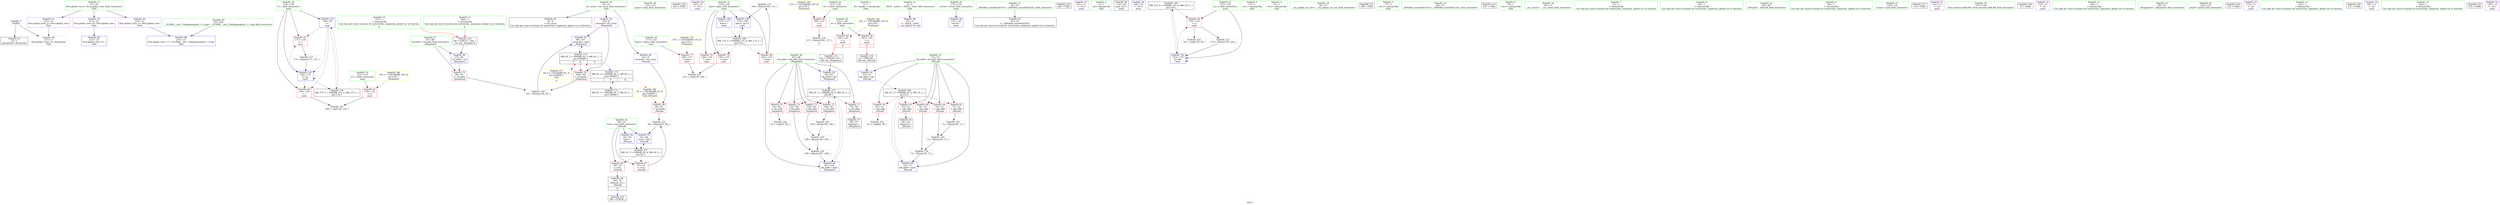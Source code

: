 digraph "SVFG" {
	label="SVFG";

	Node0x559f15d1ec40 [shape=record,color=grey,label="{NodeID: 0\nNullPtr}"];
	Node0x559f15d1ec40 -> Node0x559f15d35b20[style=solid];
	Node0x559f15d1ec40 -> Node0x559f15d39490[style=solid];
	Node0x559f15d480b0 [shape=record,color=yellow,style=double,label="{NodeID: 180\n19V_1 = ENCHI(MR_19V_0)\npts\{122 \}\nFun[main]}"];
	Node0x559f15d480b0 -> Node0x559f15d38ce0[style=dashed];
	Node0x559f15d36230 [shape=record,color=blue,label="{NodeID: 97\n99\<--101\narrayidx\<--add\n_Z6updateii\n}"];
	Node0x559f15d36230 -> Node0x559f15d45fd0[style=dashed];
	Node0x559f15d34370 [shape=record,color=green,label="{NodeID: 14\n169\<--1\n\<--dummyObj\nCan only get source location for instruction, argument, global var or function.|{<s0>9}}"];
	Node0x559f15d34370:s0 -> Node0x559f15d53010[style=solid,color=red];
	Node0x559f15d34fa0 [shape=record,color=green,label="{NodeID: 28\n112\<--113\nmain\<--main_field_insensitive\n}"];
	Node0x559f15d35c20 [shape=record,color=black,label="{NodeID: 42\n9\<--8\n\<--bit_array\nCan only get source location for instruction, argument, global var or function.}"];
	Node0x559f15d539f0 [shape=record,color=black,label="{NodeID: 222\n163 = PHI()\n}"];
	Node0x559f15d37800 [shape=record,color=purple,label="{NodeID: 56\n162\<--15\n\<--.str.2\nmain\n}"];
	Node0x559f15d3dd50 [shape=record,color=grey,label="{NodeID: 153\n194 = Binary(193, 137, )\n}"];
	Node0x559f15d3dd50 -> Node0x559f15d367e0[style=solid];
	Node0x559f15d383f0 [shape=record,color=red,label="{NodeID: 70\n92\<--85\n\<--idx.addr\n_Z6updateii\n}"];
	Node0x559f15d383f0 -> Node0x559f15d3edd0[style=solid];
	Node0x559f15d441d0 [shape=record,color=black,label="{NodeID: 167\nMR_4V_3 = PHI(MR_4V_4, MR_4V_2, )\npts\{55 \}\n}"];
	Node0x559f15d441d0 -> Node0x559f15d38180[style=dashed];
	Node0x559f15d441d0 -> Node0x559f15d38250[style=dashed];
	Node0x559f15d441d0 -> Node0x559f15d39730[style=dashed];
	Node0x559f15d38f50 [shape=record,color=red,label="{NodeID: 84\n185\<--125\n\<--a\nmain\n|{<s0>12}}"];
	Node0x559f15d38f50:s0 -> Node0x559f15d52c50[style=solid,color=red];
	Node0x559f15d1ed30 [shape=record,color=green,label="{NodeID: 1\n7\<--1\n__dso_handle\<--dummyObj\nGlob }"];
	Node0x559f15d36300 [shape=record,color=blue,label="{NodeID: 98\n85\<--108\nidx.addr\<--add1\n_Z6updateii\n}"];
	Node0x559f15d36300 -> Node0x559f15d45ad0[style=dashed];
	Node0x559f15d34400 [shape=record,color=green,label="{NodeID: 15\n4\<--6\n_ZStL8__ioinit\<--_ZStL8__ioinit_field_insensitive\nGlob }"];
	Node0x559f15d34400 -> Node0x559f15d37180[style=solid];
	Node0x559f15d350a0 [shape=record,color=green,label="{NodeID: 29\n115\<--116\nretval\<--retval_field_insensitive\nmain\n}"];
	Node0x559f15d350a0 -> Node0x559f15d363d0[style=solid];
	Node0x559f15d35d20 [shape=record,color=black,label="{NodeID: 43\n34\<--35\n\<--_ZNSt8ios_base4InitD1Ev\nCan only get source location for instruction, argument, global var or function.}"];
	Node0x559f15d53af0 [shape=record,color=black,label="{NodeID: 223\n184 = PHI()\n}"];
	Node0x559f15d378d0 [shape=record,color=purple,label="{NodeID: 57\n187\<--17\n\<--.str.3\nmain\n}"];
	Node0x559f15d3ded0 [shape=record,color=grey,label="{NodeID: 154\n73 = Binary(70, 72, )\n}"];
	Node0x559f15d3ded0 -> Node0x559f15d3d950[style=solid];
	Node0x559f15d384c0 [shape=record,color=red,label="{NodeID: 71\n97\<--85\n\<--idx.addr\n_Z6updateii\n}"];
	Node0x559f15d384c0 -> Node0x559f15d36090[style=solid];
	Node0x559f15d446d0 [shape=record,color=black,label="{NodeID: 168\nMR_17V_3 = PHI(MR_17V_4, MR_17V_2, )\npts\{120 \}\n}"];
	Node0x559f15d446d0 -> Node0x559f15d38a70[style=dashed];
	Node0x559f15d446d0 -> Node0x559f15d38b40[style=dashed];
	Node0x559f15d446d0 -> Node0x559f15d38c10[style=dashed];
	Node0x559f15d446d0 -> Node0x559f15d367e0[style=dashed];
	Node0x559f15d39020 [shape=record,color=red,label="{NodeID: 85\n166\<--127\n\<--b\nmain\n}"];
	Node0x559f15d39020 -> Node0x559f15d3e1d0[style=solid];
	Node0x559f15d2f980 [shape=record,color=green,label="{NodeID: 2\n11\<--1\n.str\<--dummyObj\nGlob }"];
	Node0x559f15d48270 [shape=record,color=yellow,style=double,label="{NodeID: 182\n23V_1 = ENCHI(MR_23V_0)\npts\{126 \}\nFun[main]}"];
	Node0x559f15d48270 -> Node0x559f15d38e80[style=dashed];
	Node0x559f15d48270 -> Node0x559f15d38f50[style=dashed];
	Node0x559f15d363d0 [shape=record,color=blue,label="{NodeID: 99\n115\<--58\nretval\<--\nmain\n}"];
	Node0x559f15d34490 [shape=record,color=green,label="{NodeID: 16\n8\<--10\nbit_array\<--bit_array_field_insensitive\nGlob }"];
	Node0x559f15d34490 -> Node0x559f15d35c20[style=solid];
	Node0x559f15d34490 -> Node0x559f15d37250[style=solid];
	Node0x559f15d34490 -> Node0x559f15d37320[style=solid];
	Node0x559f15d35170 [shape=record,color=green,label="{NodeID: 30\n117\<--118\nkases\<--kases_field_insensitive\nmain\n}"];
	Node0x559f15d35170 -> Node0x559f15d389a0[style=solid];
	Node0x559f15d35e20 [shape=record,color=black,label="{NodeID: 44\n114\<--58\nmain_ret\<--\nmain\n}"];
	Node0x559f15d53bf0 [shape=record,color=black,label="{NodeID: 224\n186 = PHI(50, )\n}"];
	Node0x559f15d379a0 [shape=record,color=purple,label="{NodeID: 58\n190\<--19\n\<--.str.4\nmain\n}"];
	Node0x559f15d3e050 [shape=record,color=grey,label="{NodeID: 155\n72 = Binary(58, 71, )\n}"];
	Node0x559f15d3e050 -> Node0x559f15d3ded0[style=solid];
	Node0x559f15d38590 [shape=record,color=red,label="{NodeID: 72\n103\<--85\n\<--idx.addr\n_Z6updateii\n}"];
	Node0x559f15d38590 -> Node0x559f15d3e650[style=solid];
	Node0x559f15d44bd0 [shape=record,color=black,label="{NodeID: 169\nMR_21V_2 = PHI(MR_21V_4, MR_21V_1, )\npts\{124 \}\n}"];
	Node0x559f15d44bd0 -> Node0x559f15d38db0[style=dashed];
	Node0x559f15d44bd0 -> Node0x559f15d36710[style=dashed];
	Node0x559f15d390f0 [shape=record,color=red,label="{NodeID: 86\n158\<--129\n\<--i\nmain\n}"];
	Node0x559f15d390f0 -> Node0x559f15d3e950[style=solid];
	Node0x559f15d2fad0 [shape=record,color=green,label="{NodeID: 3\n13\<--1\n.str.1\<--dummyObj\nGlob }"];
	Node0x559f15d48350 [shape=record,color=yellow,style=double,label="{NodeID: 183\n25V_1 = ENCHI(MR_25V_0)\npts\{128 \}\nFun[main]}"];
	Node0x559f15d48350 -> Node0x559f15d39020[style=dashed];
	Node0x559f15d364a0 [shape=record,color=blue,label="{NodeID: 100\n119\<--137\nkase\<--\nmain\n}"];
	Node0x559f15d364a0 -> Node0x559f15d446d0[style=dashed];
	Node0x559f15d34560 [shape=record,color=green,label="{NodeID: 17\n21\<--25\nllvm.global_ctors\<--llvm.global_ctors_field_insensitive\nGlob }"];
	Node0x559f15d34560 -> Node0x559f15d37a70[style=solid];
	Node0x559f15d34560 -> Node0x559f15d37b70[style=solid];
	Node0x559f15d34560 -> Node0x559f15d37c70[style=solid];
	Node0x559f15d35240 [shape=record,color=green,label="{NodeID: 31\n119\<--120\nkase\<--kase_field_insensitive\nmain\n}"];
	Node0x559f15d35240 -> Node0x559f15d38a70[style=solid];
	Node0x559f15d35240 -> Node0x559f15d38b40[style=solid];
	Node0x559f15d35240 -> Node0x559f15d38c10[style=solid];
	Node0x559f15d35240 -> Node0x559f15d364a0[style=solid];
	Node0x559f15d35240 -> Node0x559f15d367e0[style=solid];
	Node0x559f15d4b8d0 [shape=record,color=yellow,style=double,label="{NodeID: 211\n6V_4 = CSCHI(MR_6V_3)\npts\{100000 \}\nCS[]|{<s0>9}}"];
	Node0x559f15d4b8d0:s0 -> Node0x559f15d45fd0[style=dashed,color=red];
	Node0x559f15d35ef0 [shape=record,color=black,label="{NodeID: 45\n64\<--63\nidxprom\<--\n_Z4readi\n}"];
	Node0x559f15d37a70 [shape=record,color=purple,label="{NodeID: 59\n213\<--21\nllvm.global_ctors_0\<--llvm.global_ctors\nGlob }"];
	Node0x559f15d37a70 -> Node0x559f15d39290[style=solid];
	Node0x559f15d3e1d0 [shape=record,color=grey,label="{NodeID: 156\n167 = Binary(166, 137, )\n|{<s0>9}}"];
	Node0x559f15d3e1d0:s0 -> Node0x559f15d52e40[style=solid,color=red];
	Node0x559f15d38660 [shape=record,color=red,label="{NodeID: 73\n104\<--85\n\<--idx.addr\n_Z6updateii\n}"];
	Node0x559f15d38660 -> Node0x559f15d3e7d0[style=solid];
	Node0x559f15d450d0 [shape=record,color=black,label="{NodeID: 170\nMR_27V_2 = PHI(MR_27V_4, MR_27V_1, )\npts\{130 \}\n}"];
	Node0x559f15d450d0 -> Node0x559f15d36570[style=dashed];
	Node0x559f15d391c0 [shape=record,color=red,label="{NodeID: 87\n171\<--129\n\<--i\nmain\n}"];
	Node0x559f15d391c0 -> Node0x559f15d3e350[style=solid];
	Node0x559f15d2fb60 [shape=record,color=green,label="{NodeID: 4\n15\<--1\n.str.2\<--dummyObj\nGlob }"];
	Node0x559f15d36570 [shape=record,color=blue,label="{NodeID: 101\n129\<--58\ni\<--\nmain\n}"];
	Node0x559f15d36570 -> Node0x559f15d390f0[style=dashed];
	Node0x559f15d36570 -> Node0x559f15d391c0[style=dashed];
	Node0x559f15d36570 -> Node0x559f15d36640[style=dashed];
	Node0x559f15d36570 -> Node0x559f15d450d0[style=dashed];
	Node0x559f15d34660 [shape=record,color=green,label="{NodeID: 18\n26\<--27\n__cxx_global_var_init\<--__cxx_global_var_init_field_insensitive\n}"];
	Node0x559f15d35310 [shape=record,color=green,label="{NodeID: 32\n121\<--122\nn\<--n_field_insensitive\nmain\n}"];
	Node0x559f15d35310 -> Node0x559f15d38ce0[style=solid];
	Node0x559f15d522f0 [shape=record,color=black,label="{NodeID: 212\n188 = PHI()\n}"];
	Node0x559f15d35fc0 [shape=record,color=black,label="{NodeID: 46\n50\<--78\n_Z4readi_ret\<--\n_Z4readi\n|{<s0>12}}"];
	Node0x559f15d35fc0:s0 -> Node0x559f15d53bf0[style=solid,color=blue];
	Node0x559f15d37b70 [shape=record,color=purple,label="{NodeID: 60\n214\<--21\nllvm.global_ctors_1\<--llvm.global_ctors\nGlob }"];
	Node0x559f15d37b70 -> Node0x559f15d39390[style=solid];
	Node0x559f15d3e350 [shape=record,color=grey,label="{NodeID: 157\n172 = Binary(171, 137, )\n}"];
	Node0x559f15d3e350 -> Node0x559f15d36640[style=solid];
	Node0x559f15d38730 [shape=record,color=red,label="{NodeID: 74\n107\<--85\n\<--idx.addr\n_Z6updateii\n}"];
	Node0x559f15d38730 -> Node0x559f15d3e4d0[style=solid];
	Node0x559f15d455d0 [shape=record,color=black,label="{NodeID: 171\nMR_6V_2 = PHI(MR_6V_3, MR_6V_1, )\npts\{100000 \}\n}"];
	Node0x559f15d455d0 -> Node0x559f15d469d0[style=dashed];
	Node0x559f15d39290 [shape=record,color=blue,label="{NodeID: 88\n213\<--22\nllvm.global_ctors_0\<--\nGlob }"];
	Node0x559f15d1eb20 [shape=record,color=green,label="{NodeID: 5\n17\<--1\n.str.3\<--dummyObj\nGlob }"];
	Node0x559f15d36640 [shape=record,color=blue,label="{NodeID: 102\n129\<--172\ni\<--inc\nmain\n}"];
	Node0x559f15d36640 -> Node0x559f15d390f0[style=dashed];
	Node0x559f15d36640 -> Node0x559f15d391c0[style=dashed];
	Node0x559f15d36640 -> Node0x559f15d36640[style=dashed];
	Node0x559f15d36640 -> Node0x559f15d450d0[style=dashed];
	Node0x559f15d34760 [shape=record,color=green,label="{NodeID: 19\n30\<--31\n_ZNSt8ios_base4InitC1Ev\<--_ZNSt8ios_base4InitC1Ev_field_insensitive\n}"];
	Node0x559f15d353e0 [shape=record,color=green,label="{NodeID: 33\n123\<--124\np\<--p_field_insensitive\nmain\n}"];
	Node0x559f15d353e0 -> Node0x559f15d38db0[style=solid];
	Node0x559f15d353e0 -> Node0x559f15d36710[style=solid];
	Node0x559f15d523f0 [shape=record,color=black,label="{NodeID: 213\n191 = PHI()\n}"];
	Node0x559f15d36090 [shape=record,color=black,label="{NodeID: 47\n98\<--97\nidxprom\<--\n_Z6updateii\n}"];
	Node0x559f15d37c70 [shape=record,color=purple,label="{NodeID: 61\n215\<--21\nllvm.global_ctors_2\<--llvm.global_ctors\nGlob }"];
	Node0x559f15d37c70 -> Node0x559f15d39490[style=solid];
	Node0x559f15d3e4d0 [shape=record,color=grey,label="{NodeID: 158\n108 = Binary(107, 106, )\n}"];
	Node0x559f15d3e4d0 -> Node0x559f15d36300[style=solid];
	Node0x559f15d38800 [shape=record,color=red,label="{NodeID: 75\n96\<--87\n\<--val.addr\n_Z6updateii\n}"];
	Node0x559f15d38800 -> Node0x559f15d36f70[style=solid];
	Node0x559f15d45ad0 [shape=record,color=black,label="{NodeID: 172\nMR_8V_3 = PHI(MR_8V_4, MR_8V_2, )\npts\{86 \}\n}"];
	Node0x559f15d45ad0 -> Node0x559f15d383f0[style=dashed];
	Node0x559f15d45ad0 -> Node0x559f15d384c0[style=dashed];
	Node0x559f15d45ad0 -> Node0x559f15d38590[style=dashed];
	Node0x559f15d45ad0 -> Node0x559f15d38660[style=dashed];
	Node0x559f15d45ad0 -> Node0x559f15d38730[style=dashed];
	Node0x559f15d45ad0 -> Node0x559f15d36300[style=dashed];
	Node0x559f15d39390 [shape=record,color=blue,label="{NodeID: 89\n214\<--23\nllvm.global_ctors_1\<--_GLOBAL__sub_I_Balajiganapathi_1_0.cpp\nGlob }"];
	Node0x559f15d1ebb0 [shape=record,color=green,label="{NodeID: 6\n19\<--1\n.str.4\<--dummyObj\nGlob }"];
	Node0x559f15d36710 [shape=record,color=blue,label="{NodeID: 103\n123\<--179\np\<--dec\nmain\n}"];
	Node0x559f15d36710 -> Node0x559f15d38db0[style=dashed];
	Node0x559f15d36710 -> Node0x559f15d36710[style=dashed];
	Node0x559f15d36710 -> Node0x559f15d44bd0[style=dashed];
	Node0x559f15d34860 [shape=record,color=green,label="{NodeID: 20\n36\<--37\n__cxa_atexit\<--__cxa_atexit_field_insensitive\n}"];
	Node0x559f15d354b0 [shape=record,color=green,label="{NodeID: 34\n125\<--126\na\<--a_field_insensitive\nmain\n}"];
	Node0x559f15d354b0 -> Node0x559f15d38e80[style=solid];
	Node0x559f15d354b0 -> Node0x559f15d38f50[style=solid];
	Node0x559f15d52c50 [shape=record,color=black,label="{NodeID: 214\n51 = PHI(185, )\n0th arg _Z4readi }"];
	Node0x559f15d52c50 -> Node0x559f15d39590[style=solid];
	Node0x559f15d37180 [shape=record,color=purple,label="{NodeID: 48\n32\<--4\n\<--_ZStL8__ioinit\n__cxx_global_var_init\n}"];
	Node0x559f15d37d70 [shape=record,color=red,label="{NodeID: 62\n60\<--52\n\<--idx.addr\n_Z4readi\n}"];
	Node0x559f15d37d70 -> Node0x559f15d3ec50[style=solid];
	Node0x559f15d3e650 [shape=record,color=grey,label="{NodeID: 159\n106 = Binary(103, 105, )\n}"];
	Node0x559f15d3e650 -> Node0x559f15d3e4d0[style=solid];
	Node0x559f15d388d0 [shape=record,color=red,label="{NodeID: 76\n100\<--99\n\<--arrayidx\n_Z6updateii\n}"];
	Node0x559f15d388d0 -> Node0x559f15d36f70[style=solid];
	Node0x559f15d45fd0 [shape=record,color=black,label="{NodeID: 173\nMR_6V_2 = PHI(MR_6V_3, MR_6V_1, )\npts\{100000 \}\n|{|<s2>8|<s3>9}}"];
	Node0x559f15d45fd0 -> Node0x559f15d388d0[style=dashed];
	Node0x559f15d45fd0 -> Node0x559f15d36230[style=dashed];
	Node0x559f15d45fd0:s2 -> Node0x559f15d4b8d0[style=dashed,color=blue];
	Node0x559f15d45fd0:s3 -> Node0x559f15d469d0[style=dashed,color=blue];
	Node0x559f15d39490 [shape=record,color=blue, style = dotted,label="{NodeID: 90\n215\<--3\nllvm.global_ctors_2\<--dummyVal\nGlob }"];
	Node0x559f15d2f450 [shape=record,color=green,label="{NodeID: 7\n22\<--1\n\<--dummyObj\nCan only get source location for instruction, argument, global var or function.}"];
	Node0x559f15d367e0 [shape=record,color=blue,label="{NodeID: 104\n119\<--194\nkase\<--inc13\nmain\n}"];
	Node0x559f15d367e0 -> Node0x559f15d446d0[style=dashed];
	Node0x559f15d34960 [shape=record,color=green,label="{NodeID: 21\n35\<--41\n_ZNSt8ios_base4InitD1Ev\<--_ZNSt8ios_base4InitD1Ev_field_insensitive\n}"];
	Node0x559f15d34960 -> Node0x559f15d35d20[style=solid];
	Node0x559f15d35580 [shape=record,color=green,label="{NodeID: 35\n127\<--128\nb\<--b_field_insensitive\nmain\n}"];
	Node0x559f15d35580 -> Node0x559f15d39020[style=solid];
	Node0x559f15d52e40 [shape=record,color=black,label="{NodeID: 215\n83 = PHI(164, 167, )\n0th arg _Z6updateii }"];
	Node0x559f15d52e40 -> Node0x559f15d398d0[style=solid];
	Node0x559f15d37250 [shape=record,color=purple,label="{NodeID: 49\n65\<--8\narrayidx\<--bit_array\n_Z4readi\n}"];
	Node0x559f15d37250 -> Node0x559f15d38320[style=solid];
	Node0x559f15d37e40 [shape=record,color=red,label="{NodeID: 63\n63\<--52\n\<--idx.addr\n_Z4readi\n}"];
	Node0x559f15d37e40 -> Node0x559f15d35ef0[style=solid];
	Node0x559f15d3e7d0 [shape=record,color=grey,label="{NodeID: 160\n105 = Binary(58, 104, )\n}"];
	Node0x559f15d3e7d0 -> Node0x559f15d3e650[style=solid];
	Node0x559f15d389a0 [shape=record,color=red,label="{NodeID: 77\n140\<--117\n\<--kases\nmain\n}"];
	Node0x559f15d389a0 -> Node0x559f15d3ef50[style=solid];
	Node0x559f15d39590 [shape=record,color=blue,label="{NodeID: 91\n52\<--51\nidx.addr\<--idx\n_Z4readi\n}"];
	Node0x559f15d39590 -> Node0x559f15d43cd0[style=dashed];
	Node0x559f15d2f4e0 [shape=record,color=green,label="{NodeID: 8\n58\<--1\n\<--dummyObj\nCan only get source location for instruction, argument, global var or function.}"];
	Node0x559f15d487e0 [shape=record,color=yellow,style=double,label="{NodeID: 188\n6V_1 = ENCHI(MR_6V_0)\npts\{100000 \}\nFun[_Z4readi]}"];
	Node0x559f15d487e0 -> Node0x559f15d38320[style=dashed];
	Node0x559f15d34a60 [shape=record,color=green,label="{NodeID: 22\n48\<--49\n_Z4readi\<--_Z4readi_field_insensitive\n}"];
	Node0x559f15d35650 [shape=record,color=green,label="{NodeID: 36\n129\<--130\ni\<--i_field_insensitive\nmain\n}"];
	Node0x559f15d35650 -> Node0x559f15d390f0[style=solid];
	Node0x559f15d35650 -> Node0x559f15d391c0[style=solid];
	Node0x559f15d35650 -> Node0x559f15d36570[style=solid];
	Node0x559f15d35650 -> Node0x559f15d36640[style=solid];
	Node0x559f15d53010 [shape=record,color=black,label="{NodeID: 216\n84 = PHI(137, 169, )\n1st arg _Z6updateii }"];
	Node0x559f15d53010 -> Node0x559f15d36160[style=solid];
	Node0x559f15d37320 [shape=record,color=purple,label="{NodeID: 50\n99\<--8\narrayidx\<--bit_array\n_Z6updateii\n}"];
	Node0x559f15d37320 -> Node0x559f15d388d0[style=solid];
	Node0x559f15d37320 -> Node0x559f15d36230[style=solid];
	Node0x559f15d37f10 [shape=record,color=red,label="{NodeID: 64\n70\<--52\n\<--idx.addr\n_Z4readi\n}"];
	Node0x559f15d37f10 -> Node0x559f15d3ded0[style=solid];
	Node0x559f15d3e950 [shape=record,color=grey,label="{NodeID: 161\n160 = cmp(158, 159, )\n}"];
	Node0x559f15d38a70 [shape=record,color=red,label="{NodeID: 78\n139\<--119\n\<--kase\nmain\n}"];
	Node0x559f15d38a70 -> Node0x559f15d3ef50[style=solid];
	Node0x559f15d469d0 [shape=record,color=black,label="{NodeID: 175\nMR_6V_3 = PHI(MR_6V_5, MR_6V_2, )\npts\{100000 \}\n|{|<s1>8|<s2>12}}"];
	Node0x559f15d469d0 -> Node0x559f15d455d0[style=dashed];
	Node0x559f15d469d0:s1 -> Node0x559f15d45fd0[style=dashed,color=red];
	Node0x559f15d469d0:s2 -> Node0x559f15d487e0[style=dashed,color=red];
	Node0x559f15d39660 [shape=record,color=blue,label="{NodeID: 92\n54\<--58\nsum\<--\n_Z4readi\n}"];
	Node0x559f15d39660 -> Node0x559f15d441d0[style=dashed];
	Node0x559f15d33860 [shape=record,color=green,label="{NodeID: 9\n94\<--1\n\<--dummyObj\nCan only get source location for instruction, argument, global var or function.}"];
	Node0x559f15d34b60 [shape=record,color=green,label="{NodeID: 23\n52\<--53\nidx.addr\<--idx.addr_field_insensitive\n_Z4readi\n}"];
	Node0x559f15d34b60 -> Node0x559f15d37d70[style=solid];
	Node0x559f15d34b60 -> Node0x559f15d37e40[style=solid];
	Node0x559f15d34b60 -> Node0x559f15d37f10[style=solid];
	Node0x559f15d34b60 -> Node0x559f15d37fe0[style=solid];
	Node0x559f15d34b60 -> Node0x559f15d380b0[style=solid];
	Node0x559f15d34b60 -> Node0x559f15d39590[style=solid];
	Node0x559f15d34b60 -> Node0x559f15d39800[style=solid];
	Node0x559f15d35720 [shape=record,color=green,label="{NodeID: 37\n134\<--135\nscanf\<--scanf_field_insensitive\n}"];
	Node0x559f15d534f0 [shape=record,color=black,label="{NodeID: 217\n176 = PHI()\n}"];
	Node0x559f15d373f0 [shape=record,color=purple,label="{NodeID: 51\n132\<--11\n\<--.str\nmain\n}"];
	Node0x559f15d37fe0 [shape=record,color=red,label="{NodeID: 65\n71\<--52\n\<--idx.addr\n_Z4readi\n}"];
	Node0x559f15d37fe0 -> Node0x559f15d3e050[style=solid];
	Node0x559f15d3ead0 [shape=record,color=grey,label="{NodeID: 162\n181 = cmp(178, 58, )\n}"];
	Node0x559f15d38b40 [shape=record,color=red,label="{NodeID: 79\n149\<--119\n\<--kase\nmain\n}"];
	Node0x559f15d39730 [shape=record,color=blue,label="{NodeID: 93\n54\<--68\nsum\<--add\n_Z4readi\n}"];
	Node0x559f15d39730 -> Node0x559f15d441d0[style=dashed];
	Node0x559f15d33930 [shape=record,color=green,label="{NodeID: 10\n137\<--1\n\<--dummyObj\nCan only get source location for instruction, argument, global var or function.|{<s0>8}}"];
	Node0x559f15d33930:s0 -> Node0x559f15d53010[style=solid,color=red];
	Node0x559f15d34c30 [shape=record,color=green,label="{NodeID: 24\n54\<--55\nsum\<--sum_field_insensitive\n_Z4readi\n}"];
	Node0x559f15d34c30 -> Node0x559f15d38180[style=solid];
	Node0x559f15d34c30 -> Node0x559f15d38250[style=solid];
	Node0x559f15d34c30 -> Node0x559f15d39660[style=solid];
	Node0x559f15d34c30 -> Node0x559f15d39730[style=solid];
	Node0x559f15d35820 [shape=record,color=green,label="{NodeID: 38\n147\<--148\nllvm.memset.p0i8.i64\<--llvm.memset.p0i8.i64_field_insensitive\n}"];
	Node0x559f15d535f0 [shape=record,color=black,label="{NodeID: 218\n33 = PHI()\n}"];
	Node0x559f15d374c0 [shape=record,color=purple,label="{NodeID: 52\n154\<--11\n\<--.str\nmain\n}"];
	Node0x559f15d36f70 [shape=record,color=grey,label="{NodeID: 149\n101 = Binary(100, 96, )\n}"];
	Node0x559f15d36f70 -> Node0x559f15d36230[style=solid];
	Node0x559f15d380b0 [shape=record,color=red,label="{NodeID: 66\n74\<--52\n\<--idx.addr\n_Z4readi\n}"];
	Node0x559f15d380b0 -> Node0x559f15d3d950[style=solid];
	Node0x559f15d3ec50 [shape=record,color=grey,label="{NodeID: 163\n61 = cmp(60, 58, )\n}"];
	Node0x559f15d38c10 [shape=record,color=red,label="{NodeID: 80\n193\<--119\n\<--kase\nmain\n}"];
	Node0x559f15d38c10 -> Node0x559f15d3dd50[style=solid];
	Node0x559f15d39800 [shape=record,color=blue,label="{NodeID: 94\n52\<--75\nidx.addr\<--sub1\n_Z4readi\n}"];
	Node0x559f15d39800 -> Node0x559f15d43cd0[style=dashed];
	Node0x559f15d33a00 [shape=record,color=green,label="{NodeID: 11\n144\<--1\n\<--dummyObj\nCan only get source location for instruction, argument, global var or function.}"];
	Node0x559f15d34d00 [shape=record,color=green,label="{NodeID: 25\n80\<--81\n_Z6updateii\<--_Z6updateii_field_insensitive\n}"];
	Node0x559f15d35920 [shape=record,color=green,label="{NodeID: 39\n152\<--153\nprintf\<--printf_field_insensitive\n}"];
	Node0x559f15d536f0 [shape=record,color=black,label="{NodeID: 219\n133 = PHI()\n}"];
	Node0x559f15d37590 [shape=record,color=purple,label="{NodeID: 53\n175\<--11\n\<--.str\nmain\n}"];
	Node0x559f15d3d950 [shape=record,color=grey,label="{NodeID: 150\n75 = Binary(74, 73, )\n}"];
	Node0x559f15d3d950 -> Node0x559f15d39800[style=solid];
	Node0x559f15d38180 [shape=record,color=red,label="{NodeID: 67\n67\<--54\n\<--sum\n_Z4readi\n}"];
	Node0x559f15d38180 -> Node0x559f15d3da50[style=solid];
	Node0x559f15d3edd0 [shape=record,color=grey,label="{NodeID: 164\n93 = cmp(92, 94, )\n}"];
	Node0x559f15d38ce0 [shape=record,color=red,label="{NodeID: 81\n159\<--121\n\<--n\nmain\n}"];
	Node0x559f15d38ce0 -> Node0x559f15d3e950[style=solid];
	Node0x559f15d47ef0 [shape=record,color=yellow,style=double,label="{NodeID: 178\n15V_1 = ENCHI(MR_15V_0)\npts\{118 \}\nFun[main]}"];
	Node0x559f15d47ef0 -> Node0x559f15d389a0[style=dashed];
	Node0x559f15d398d0 [shape=record,color=blue,label="{NodeID: 95\n85\<--83\nidx.addr\<--idx\n_Z6updateii\n}"];
	Node0x559f15d398d0 -> Node0x559f15d45ad0[style=dashed];
	Node0x559f15d34250 [shape=record,color=green,label="{NodeID: 12\n145\<--1\n\<--dummyObj\nCan only get source location for instruction, argument, global var or function.}"];
	Node0x559f15d34e00 [shape=record,color=green,label="{NodeID: 26\n85\<--86\nidx.addr\<--idx.addr_field_insensitive\n_Z6updateii\n}"];
	Node0x559f15d34e00 -> Node0x559f15d383f0[style=solid];
	Node0x559f15d34e00 -> Node0x559f15d384c0[style=solid];
	Node0x559f15d34e00 -> Node0x559f15d38590[style=solid];
	Node0x559f15d34e00 -> Node0x559f15d38660[style=solid];
	Node0x559f15d34e00 -> Node0x559f15d38730[style=solid];
	Node0x559f15d34e00 -> Node0x559f15d398d0[style=solid];
	Node0x559f15d34e00 -> Node0x559f15d36300[style=solid];
	Node0x559f15d35a20 [shape=record,color=green,label="{NodeID: 40\n23\<--209\n_GLOBAL__sub_I_Balajiganapathi_1_0.cpp\<--_GLOBAL__sub_I_Balajiganapathi_1_0.cpp_field_insensitive\n}"];
	Node0x559f15d35a20 -> Node0x559f15d39390[style=solid];
	Node0x559f15d537f0 [shape=record,color=black,label="{NodeID: 220\n151 = PHI()\n}"];
	Node0x559f15d37660 [shape=record,color=purple,label="{NodeID: 54\n183\<--11\n\<--.str\nmain\n}"];
	Node0x559f15d3da50 [shape=record,color=grey,label="{NodeID: 151\n68 = Binary(67, 66, )\n}"];
	Node0x559f15d3da50 -> Node0x559f15d39730[style=solid];
	Node0x559f15d38250 [shape=record,color=red,label="{NodeID: 68\n78\<--54\n\<--sum\n_Z4readi\n}"];
	Node0x559f15d38250 -> Node0x559f15d35fc0[style=solid];
	Node0x559f15d3ef50 [shape=record,color=grey,label="{NodeID: 165\n141 = cmp(139, 140, )\n}"];
	Node0x559f15d38db0 [shape=record,color=red,label="{NodeID: 82\n178\<--123\n\<--p\nmain\n}"];
	Node0x559f15d38db0 -> Node0x559f15d3dbd0[style=solid];
	Node0x559f15d38db0 -> Node0x559f15d3ead0[style=solid];
	Node0x559f15d36160 [shape=record,color=blue,label="{NodeID: 96\n87\<--84\nval.addr\<--val\n_Z6updateii\n}"];
	Node0x559f15d36160 -> Node0x559f15d38800[style=dashed];
	Node0x559f15d342e0 [shape=record,color=green,label="{NodeID: 13\n146\<--1\n\<--dummyObj\nCan only get source location for instruction, argument, global var or function.}"];
	Node0x559f15d34ed0 [shape=record,color=green,label="{NodeID: 27\n87\<--88\nval.addr\<--val.addr_field_insensitive\n_Z6updateii\n}"];
	Node0x559f15d34ed0 -> Node0x559f15d38800[style=solid];
	Node0x559f15d34ed0 -> Node0x559f15d36160[style=solid];
	Node0x559f15d35b20 [shape=record,color=black,label="{NodeID: 41\n2\<--3\ndummyVal\<--dummyVal\n}"];
	Node0x559f15d538f0 [shape=record,color=black,label="{NodeID: 221\n155 = PHI()\n}"];
	Node0x559f15d37730 [shape=record,color=purple,label="{NodeID: 55\n150\<--13\n\<--.str.1\nmain\n}"];
	Node0x559f15d3dbd0 [shape=record,color=grey,label="{NodeID: 152\n179 = Binary(178, 169, )\n}"];
	Node0x559f15d3dbd0 -> Node0x559f15d36710[style=solid];
	Node0x559f15d38320 [shape=record,color=red,label="{NodeID: 69\n66\<--65\n\<--arrayidx\n_Z4readi\n}"];
	Node0x559f15d38320 -> Node0x559f15d3da50[style=solid];
	Node0x559f15d43cd0 [shape=record,color=black,label="{NodeID: 166\nMR_2V_3 = PHI(MR_2V_4, MR_2V_2, )\npts\{53 \}\n}"];
	Node0x559f15d43cd0 -> Node0x559f15d37d70[style=dashed];
	Node0x559f15d43cd0 -> Node0x559f15d37e40[style=dashed];
	Node0x559f15d43cd0 -> Node0x559f15d37f10[style=dashed];
	Node0x559f15d43cd0 -> Node0x559f15d37fe0[style=dashed];
	Node0x559f15d43cd0 -> Node0x559f15d380b0[style=dashed];
	Node0x559f15d43cd0 -> Node0x559f15d39800[style=dashed];
	Node0x559f15d38e80 [shape=record,color=red,label="{NodeID: 83\n164\<--125\n\<--a\nmain\n|{<s0>8}}"];
	Node0x559f15d38e80:s0 -> Node0x559f15d52e40[style=solid,color=red];
}
